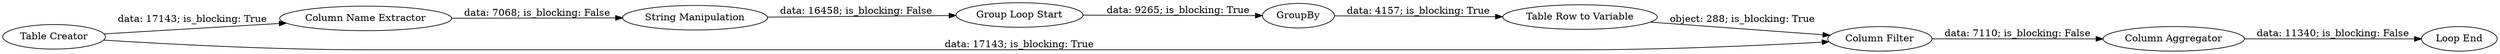 digraph {
	"5791675155803834262_20" [label="Column Name Extractor"]
	"5791675155803834262_22" [label="Group Loop Start"]
	"5791675155803834262_28" [label="Loop End"]
	"5791675155803834262_21" [label="String Manipulation"]
	"5791675155803834262_24" [label=GroupBy]
	"5791675155803834262_27" [label="Column Aggregator"]
	"5791675155803834262_19" [label="Table Creator"]
	"5791675155803834262_25" [label="Table Row to Variable"]
	"5791675155803834262_26" [label="Column Filter"]
	"5791675155803834262_19" -> "5791675155803834262_26" [label="data: 17143; is_blocking: True"]
	"5791675155803834262_27" -> "5791675155803834262_28" [label="data: 11340; is_blocking: False"]
	"5791675155803834262_20" -> "5791675155803834262_21" [label="data: 7068; is_blocking: False"]
	"5791675155803834262_26" -> "5791675155803834262_27" [label="data: 7110; is_blocking: False"]
	"5791675155803834262_22" -> "5791675155803834262_24" [label="data: 9265; is_blocking: True"]
	"5791675155803834262_21" -> "5791675155803834262_22" [label="data: 16458; is_blocking: False"]
	"5791675155803834262_24" -> "5791675155803834262_25" [label="data: 4157; is_blocking: True"]
	"5791675155803834262_25" -> "5791675155803834262_26" [label="object: 288; is_blocking: True"]
	"5791675155803834262_19" -> "5791675155803834262_20" [label="data: 17143; is_blocking: True"]
	rankdir=LR
}
